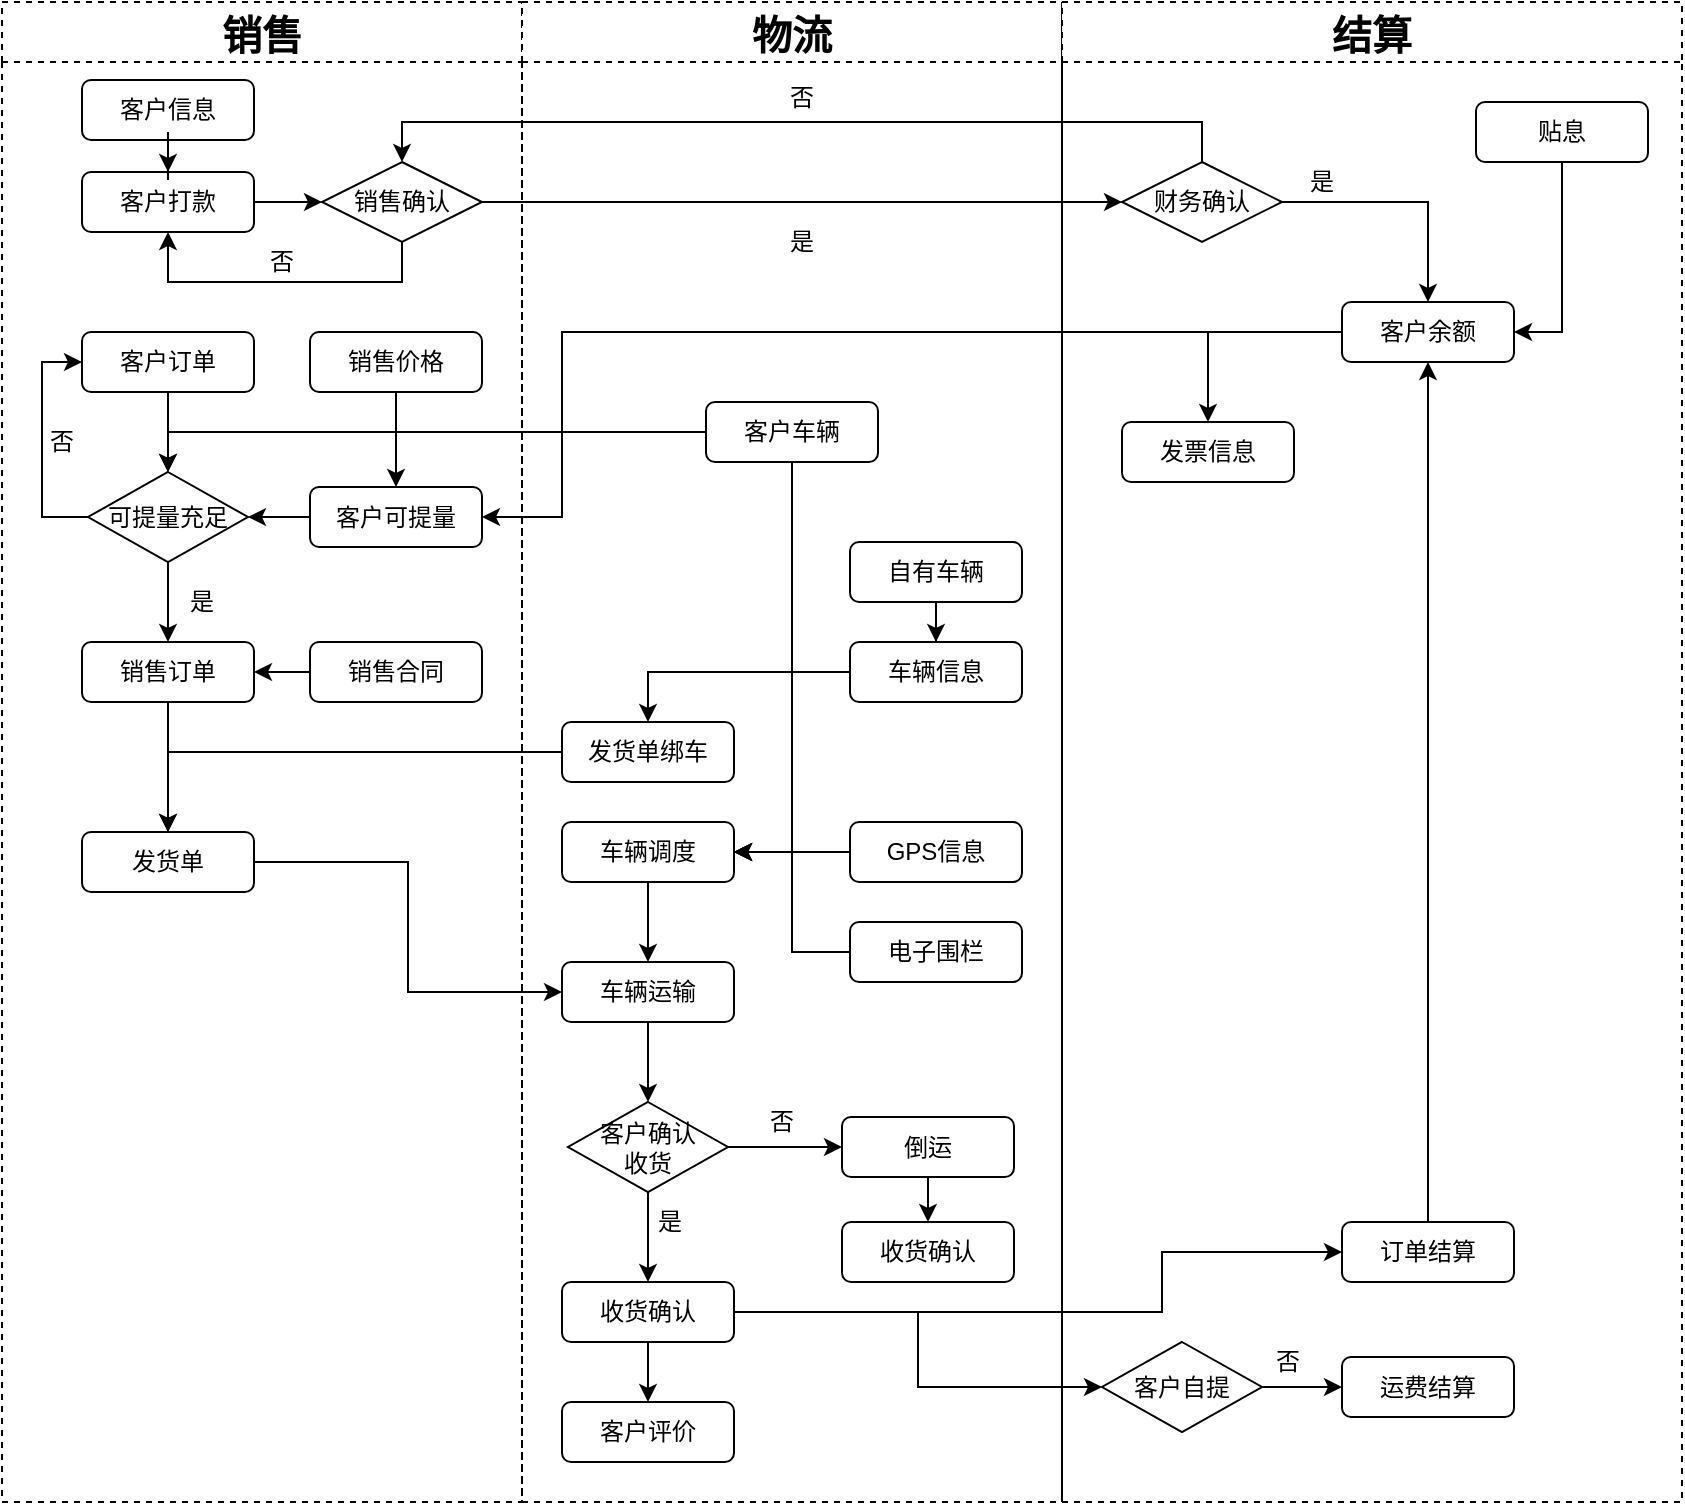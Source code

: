 <mxfile version="14.9.8" type="github">
  <diagram id="xPsRO_aAgE3z7UVWJmiW" name="Page-1">
    <mxGraphModel dx="1298" dy="821" grid="1" gridSize="10" guides="1" tooltips="1" connect="1" arrows="1" fold="1" page="1" pageScale="1" pageWidth="827" pageHeight="1169" math="0" shadow="0">
      <root>
        <mxCell id="0" />
        <mxCell id="1" parent="0" />
        <mxCell id="fUMfUtPxdI2d6QrOY5KO-28" style="edgeStyle=orthogonalEdgeStyle;rounded=0;orthogonalLoop=1;jettySize=auto;html=1;entryX=0;entryY=0.5;entryDx=0;entryDy=0;" parent="1" source="fUMfUtPxdI2d6QrOY5KO-1" target="fUMfUtPxdI2d6QrOY5KO-27" edge="1">
          <mxGeometry relative="1" as="geometry" />
        </mxCell>
        <mxCell id="fUMfUtPxdI2d6QrOY5KO-1" value="客户打款" style="rounded=1;whiteSpace=wrap;html=1;" parent="1" vertex="1">
          <mxGeometry x="220" y="185" width="86" height="30" as="geometry" />
        </mxCell>
        <mxCell id="fUMfUtPxdI2d6QrOY5KO-18" value="销售" style="swimlane;dashed=1;startSize=30;fontSize=20;" parent="1" vertex="1">
          <mxGeometry x="180" y="100" width="260" height="750" as="geometry">
            <mxRectangle x="100" y="140" width="60" height="23" as="alternateBounds" />
          </mxGeometry>
        </mxCell>
        <mxCell id="fUMfUtPxdI2d6QrOY5KO-27" value="销售确认" style="rhombus;whiteSpace=wrap;html=1;" parent="fUMfUtPxdI2d6QrOY5KO-18" vertex="1">
          <mxGeometry x="160" y="80" width="80" height="40" as="geometry" />
        </mxCell>
        <mxCell id="fUMfUtPxdI2d6QrOY5KO-46" style="edgeStyle=orthogonalEdgeStyle;rounded=0;orthogonalLoop=1;jettySize=auto;html=1;exitX=0.5;exitY=1;exitDx=0;exitDy=0;" parent="fUMfUtPxdI2d6QrOY5KO-18" source="fUMfUtPxdI2d6QrOY5KO-31" target="fUMfUtPxdI2d6QrOY5KO-38" edge="1">
          <mxGeometry relative="1" as="geometry" />
        </mxCell>
        <mxCell id="fUMfUtPxdI2d6QrOY5KO-31" value="客户订单" style="rounded=1;whiteSpace=wrap;html=1;" parent="fUMfUtPxdI2d6QrOY5KO-18" vertex="1">
          <mxGeometry x="40" y="165" width="86" height="30" as="geometry" />
        </mxCell>
        <mxCell id="fUMfUtPxdI2d6QrOY5KO-48" style="edgeStyle=orthogonalEdgeStyle;rounded=0;orthogonalLoop=1;jettySize=auto;html=1;entryX=1;entryY=0.5;entryDx=0;entryDy=0;" parent="fUMfUtPxdI2d6QrOY5KO-18" source="fUMfUtPxdI2d6QrOY5KO-35" target="fUMfUtPxdI2d6QrOY5KO-38" edge="1">
          <mxGeometry relative="1" as="geometry" />
        </mxCell>
        <mxCell id="fUMfUtPxdI2d6QrOY5KO-35" value="客户可提量" style="rounded=1;whiteSpace=wrap;html=1;" parent="fUMfUtPxdI2d6QrOY5KO-18" vertex="1">
          <mxGeometry x="154" y="242.5" width="86" height="30" as="geometry" />
        </mxCell>
        <mxCell id="fUMfUtPxdI2d6QrOY5KO-63" style="edgeStyle=orthogonalEdgeStyle;rounded=0;orthogonalLoop=1;jettySize=auto;html=1;entryX=0;entryY=0.5;entryDx=0;entryDy=0;" parent="fUMfUtPxdI2d6QrOY5KO-18" source="fUMfUtPxdI2d6QrOY5KO-38" target="fUMfUtPxdI2d6QrOY5KO-31" edge="1">
          <mxGeometry relative="1" as="geometry">
            <Array as="points">
              <mxPoint x="20" y="258" />
              <mxPoint x="20" y="180" />
            </Array>
          </mxGeometry>
        </mxCell>
        <mxCell id="fUMfUtPxdI2d6QrOY5KO-38" value="可提量充足" style="rhombus;whiteSpace=wrap;html=1;" parent="fUMfUtPxdI2d6QrOY5KO-18" vertex="1">
          <mxGeometry x="43" y="235" width="80" height="45" as="geometry" />
        </mxCell>
        <mxCell id="fUMfUtPxdI2d6QrOY5KO-40" value="客户信息" style="rounded=1;whiteSpace=wrap;html=1;" parent="fUMfUtPxdI2d6QrOY5KO-18" vertex="1">
          <mxGeometry x="40" y="39" width="86" height="30" as="geometry" />
        </mxCell>
        <mxCell id="fUMfUtPxdI2d6QrOY5KO-52" value="销售合同" style="rounded=1;whiteSpace=wrap;html=1;" parent="fUMfUtPxdI2d6QrOY5KO-18" vertex="1">
          <mxGeometry x="154" y="320" width="86" height="30" as="geometry" />
        </mxCell>
        <mxCell id="fUMfUtPxdI2d6QrOY5KO-54" value="发货单" style="rounded=1;whiteSpace=wrap;html=1;" parent="fUMfUtPxdI2d6QrOY5KO-18" vertex="1">
          <mxGeometry x="40" y="415" width="86" height="30" as="geometry" />
        </mxCell>
        <mxCell id="fUMfUtPxdI2d6QrOY5KO-60" value="否" style="text;html=1;strokeColor=none;fillColor=none;align=center;verticalAlign=middle;whiteSpace=wrap;rounded=0;" parent="fUMfUtPxdI2d6QrOY5KO-18" vertex="1">
          <mxGeometry x="120" y="120" width="40" height="20" as="geometry" />
        </mxCell>
        <mxCell id="fUMfUtPxdI2d6QrOY5KO-65" value="是" style="text;html=1;strokeColor=none;fillColor=none;align=center;verticalAlign=middle;whiteSpace=wrap;rounded=0;" parent="fUMfUtPxdI2d6QrOY5KO-18" vertex="1">
          <mxGeometry x="80" y="290" width="40" height="20" as="geometry" />
        </mxCell>
        <mxCell id="fUMfUtPxdI2d6QrOY5KO-111" value="销售价格" style="rounded=1;whiteSpace=wrap;html=1;" parent="fUMfUtPxdI2d6QrOY5KO-18" vertex="1">
          <mxGeometry x="154" y="165" width="86" height="30" as="geometry" />
        </mxCell>
        <mxCell id="fUMfUtPxdI2d6QrOY5KO-114" style="edgeStyle=orthogonalEdgeStyle;rounded=0;orthogonalLoop=1;jettySize=auto;html=1;entryX=0.5;entryY=0;entryDx=0;entryDy=0;" parent="fUMfUtPxdI2d6QrOY5KO-18" source="fUMfUtPxdI2d6QrOY5KO-111" target="fUMfUtPxdI2d6QrOY5KO-35" edge="1">
          <mxGeometry relative="1" as="geometry" />
        </mxCell>
        <mxCell id="fUMfUtPxdI2d6QrOY5KO-19" value="物流" style="swimlane;dashed=1;startSize=30;fontSize=20;" parent="1" vertex="1">
          <mxGeometry x="440" y="100" width="270" height="750" as="geometry">
            <mxRectangle x="360" y="140" width="60" height="23" as="alternateBounds" />
          </mxGeometry>
        </mxCell>
        <mxCell id="fUMfUtPxdI2d6QrOY5KO-57" value="车辆信息" style="rounded=1;whiteSpace=wrap;html=1;" parent="fUMfUtPxdI2d6QrOY5KO-19" vertex="1">
          <mxGeometry x="164" y="320" width="86" height="30" as="geometry" />
        </mxCell>
        <mxCell id="fUMfUtPxdI2d6QrOY5KO-59" value="否" style="text;html=1;strokeColor=none;fillColor=none;align=center;verticalAlign=middle;whiteSpace=wrap;rounded=0;" parent="fUMfUtPxdI2d6QrOY5KO-19" vertex="1">
          <mxGeometry x="120" y="38" width="40" height="20" as="geometry" />
        </mxCell>
        <mxCell id="fUMfUtPxdI2d6QrOY5KO-61" value="是" style="text;html=1;strokeColor=none;fillColor=none;align=center;verticalAlign=middle;whiteSpace=wrap;rounded=0;" parent="fUMfUtPxdI2d6QrOY5KO-19" vertex="1">
          <mxGeometry x="120" y="110" width="40" height="20" as="geometry" />
        </mxCell>
        <mxCell id="fUMfUtPxdI2d6QrOY5KO-66" value="GPS信息" style="rounded=1;whiteSpace=wrap;html=1;" parent="fUMfUtPxdI2d6QrOY5KO-19" vertex="1">
          <mxGeometry x="164" y="410" width="86" height="30" as="geometry" />
        </mxCell>
        <mxCell id="fUMfUtPxdI2d6QrOY5KO-67" value="电子围栏" style="rounded=1;whiteSpace=wrap;html=1;" parent="fUMfUtPxdI2d6QrOY5KO-19" vertex="1">
          <mxGeometry x="164" y="460" width="86" height="30" as="geometry" />
        </mxCell>
        <mxCell id="fUMfUtPxdI2d6QrOY5KO-88" value="" style="edgeStyle=orthogonalEdgeStyle;rounded=0;orthogonalLoop=1;jettySize=auto;html=1;" parent="fUMfUtPxdI2d6QrOY5KO-19" source="fUMfUtPxdI2d6QrOY5KO-80" target="fUMfUtPxdI2d6QrOY5KO-87" edge="1">
          <mxGeometry relative="1" as="geometry" />
        </mxCell>
        <mxCell id="fUMfUtPxdI2d6QrOY5KO-80" value="车辆运输" style="rounded=1;whiteSpace=wrap;html=1;" parent="fUMfUtPxdI2d6QrOY5KO-19" vertex="1">
          <mxGeometry x="20" y="480" width="86" height="30" as="geometry" />
        </mxCell>
        <mxCell id="fUMfUtPxdI2d6QrOY5KO-97" value="" style="edgeStyle=orthogonalEdgeStyle;rounded=0;orthogonalLoop=1;jettySize=auto;html=1;" parent="fUMfUtPxdI2d6QrOY5KO-19" source="fUMfUtPxdI2d6QrOY5KO-85" target="fUMfUtPxdI2d6QrOY5KO-96" edge="1">
          <mxGeometry relative="1" as="geometry" />
        </mxCell>
        <mxCell id="fUMfUtPxdI2d6QrOY5KO-85" value="收货确认" style="rounded=1;whiteSpace=wrap;html=1;" parent="fUMfUtPxdI2d6QrOY5KO-19" vertex="1">
          <mxGeometry x="20" y="640" width="86" height="30" as="geometry" />
        </mxCell>
        <mxCell id="fUMfUtPxdI2d6QrOY5KO-89" value="" style="edgeStyle=orthogonalEdgeStyle;rounded=0;orthogonalLoop=1;jettySize=auto;html=1;" parent="fUMfUtPxdI2d6QrOY5KO-19" source="fUMfUtPxdI2d6QrOY5KO-87" target="fUMfUtPxdI2d6QrOY5KO-85" edge="1">
          <mxGeometry relative="1" as="geometry" />
        </mxCell>
        <mxCell id="fUMfUtPxdI2d6QrOY5KO-87" value="客户确认&lt;br&gt;收货" style="rhombus;whiteSpace=wrap;html=1;" parent="fUMfUtPxdI2d6QrOY5KO-19" vertex="1">
          <mxGeometry x="23" y="550" width="80" height="45" as="geometry" />
        </mxCell>
        <mxCell id="fUMfUtPxdI2d6QrOY5KO-96" value="客户评价" style="rounded=1;whiteSpace=wrap;html=1;" parent="fUMfUtPxdI2d6QrOY5KO-19" vertex="1">
          <mxGeometry x="20" y="700" width="86" height="30" as="geometry" />
        </mxCell>
        <mxCell id="fUMfUtPxdI2d6QrOY5KO-106" value="" style="edgeStyle=orthogonalEdgeStyle;rounded=0;orthogonalLoop=1;jettySize=auto;html=1;" parent="fUMfUtPxdI2d6QrOY5KO-19" source="fUMfUtPxdI2d6QrOY5KO-98" target="fUMfUtPxdI2d6QrOY5KO-105" edge="1">
          <mxGeometry relative="1" as="geometry" />
        </mxCell>
        <mxCell id="fUMfUtPxdI2d6QrOY5KO-98" value="倒运" style="rounded=1;whiteSpace=wrap;html=1;" parent="fUMfUtPxdI2d6QrOY5KO-19" vertex="1">
          <mxGeometry x="160" y="557.5" width="86" height="30" as="geometry" />
        </mxCell>
        <mxCell id="fUMfUtPxdI2d6QrOY5KO-99" value="" style="edgeStyle=orthogonalEdgeStyle;rounded=0;orthogonalLoop=1;jettySize=auto;html=1;" parent="fUMfUtPxdI2d6QrOY5KO-19" source="fUMfUtPxdI2d6QrOY5KO-87" target="fUMfUtPxdI2d6QrOY5KO-98" edge="1">
          <mxGeometry relative="1" as="geometry" />
        </mxCell>
        <mxCell id="fUMfUtPxdI2d6QrOY5KO-102" value="否" style="text;html=1;strokeColor=none;fillColor=none;align=center;verticalAlign=middle;whiteSpace=wrap;rounded=0;" parent="fUMfUtPxdI2d6QrOY5KO-19" vertex="1">
          <mxGeometry x="110" y="550" width="40" height="20" as="geometry" />
        </mxCell>
        <mxCell id="fUMfUtPxdI2d6QrOY5KO-105" value="收货确认" style="rounded=1;whiteSpace=wrap;html=1;" parent="fUMfUtPxdI2d6QrOY5KO-19" vertex="1">
          <mxGeometry x="160" y="610" width="86" height="30" as="geometry" />
        </mxCell>
        <mxCell id="fUMfUtPxdI2d6QrOY5KO-146" style="edgeStyle=orthogonalEdgeStyle;rounded=0;orthogonalLoop=1;jettySize=auto;html=1;exitX=0.5;exitY=1;exitDx=0;exitDy=0;" parent="fUMfUtPxdI2d6QrOY5KO-19" source="fUMfUtPxdI2d6QrOY5KO-124" target="fUMfUtPxdI2d6QrOY5KO-57" edge="1">
          <mxGeometry relative="1" as="geometry" />
        </mxCell>
        <mxCell id="fUMfUtPxdI2d6QrOY5KO-124" value="自有车辆" style="rounded=1;whiteSpace=wrap;html=1;" parent="fUMfUtPxdI2d6QrOY5KO-19" vertex="1">
          <mxGeometry x="164" y="270" width="86" height="30" as="geometry" />
        </mxCell>
        <mxCell id="fUMfUtPxdI2d6QrOY5KO-144" value="客户车辆" style="rounded=1;whiteSpace=wrap;html=1;" parent="fUMfUtPxdI2d6QrOY5KO-19" vertex="1">
          <mxGeometry x="92" y="200" width="86" height="30" as="geometry" />
        </mxCell>
        <mxCell id="fUMfUtPxdI2d6QrOY5KO-20" value="结算" style="swimlane;dashed=1;startSize=30;fontSize=20;" parent="1" vertex="1">
          <mxGeometry x="710" y="100" width="310" height="750" as="geometry">
            <mxRectangle x="620" y="140" width="60" height="23" as="alternateBounds" />
          </mxGeometry>
        </mxCell>
        <mxCell id="fUMfUtPxdI2d6QrOY5KO-120" style="edgeStyle=orthogonalEdgeStyle;rounded=0;orthogonalLoop=1;jettySize=auto;html=1;entryX=0.5;entryY=0;entryDx=0;entryDy=0;" parent="fUMfUtPxdI2d6QrOY5KO-20" source="fUMfUtPxdI2d6QrOY5KO-21" target="fUMfUtPxdI2d6QrOY5KO-119" edge="1">
          <mxGeometry relative="1" as="geometry" />
        </mxCell>
        <mxCell id="fUMfUtPxdI2d6QrOY5KO-21" value="客户余额" style="rounded=1;whiteSpace=wrap;html=1;" parent="fUMfUtPxdI2d6QrOY5KO-20" vertex="1">
          <mxGeometry x="140" y="150" width="86" height="30" as="geometry" />
        </mxCell>
        <mxCell id="fUMfUtPxdI2d6QrOY5KO-30" style="edgeStyle=orthogonalEdgeStyle;rounded=0;orthogonalLoop=1;jettySize=auto;html=1;" parent="fUMfUtPxdI2d6QrOY5KO-20" source="fUMfUtPxdI2d6QrOY5KO-23" target="fUMfUtPxdI2d6QrOY5KO-21" edge="1">
          <mxGeometry relative="1" as="geometry" />
        </mxCell>
        <mxCell id="fUMfUtPxdI2d6QrOY5KO-23" value="财务确认" style="rhombus;whiteSpace=wrap;html=1;" parent="fUMfUtPxdI2d6QrOY5KO-20" vertex="1">
          <mxGeometry x="30" y="80" width="80" height="40" as="geometry" />
        </mxCell>
        <mxCell id="fUMfUtPxdI2d6QrOY5KO-62" value="是" style="text;html=1;strokeColor=none;fillColor=none;align=center;verticalAlign=middle;whiteSpace=wrap;rounded=0;" parent="fUMfUtPxdI2d6QrOY5KO-20" vertex="1">
          <mxGeometry x="110" y="80" width="40" height="20" as="geometry" />
        </mxCell>
        <mxCell id="fUMfUtPxdI2d6QrOY5KO-90" value="运费结算" style="rounded=1;whiteSpace=wrap;html=1;" parent="fUMfUtPxdI2d6QrOY5KO-20" vertex="1">
          <mxGeometry x="140" y="677.5" width="86" height="30" as="geometry" />
        </mxCell>
        <mxCell id="fUMfUtPxdI2d6QrOY5KO-116" style="edgeStyle=orthogonalEdgeStyle;rounded=0;orthogonalLoop=1;jettySize=auto;html=1;entryX=0.5;entryY=1;entryDx=0;entryDy=0;" parent="fUMfUtPxdI2d6QrOY5KO-20" source="fUMfUtPxdI2d6QrOY5KO-94" target="fUMfUtPxdI2d6QrOY5KO-21" edge="1">
          <mxGeometry relative="1" as="geometry" />
        </mxCell>
        <mxCell id="fUMfUtPxdI2d6QrOY5KO-94" value="订单结算" style="rounded=1;whiteSpace=wrap;html=1;" parent="fUMfUtPxdI2d6QrOY5KO-20" vertex="1">
          <mxGeometry x="140" y="610" width="86" height="30" as="geometry" />
        </mxCell>
        <mxCell id="fUMfUtPxdI2d6QrOY5KO-117" style="edgeStyle=orthogonalEdgeStyle;rounded=0;orthogonalLoop=1;jettySize=auto;html=1;entryX=1;entryY=0.5;entryDx=0;entryDy=0;exitX=0.5;exitY=1;exitDx=0;exitDy=0;" parent="fUMfUtPxdI2d6QrOY5KO-20" source="fUMfUtPxdI2d6QrOY5KO-109" target="fUMfUtPxdI2d6QrOY5KO-21" edge="1">
          <mxGeometry relative="1" as="geometry" />
        </mxCell>
        <mxCell id="fUMfUtPxdI2d6QrOY5KO-109" value="贴息" style="rounded=1;whiteSpace=wrap;html=1;" parent="fUMfUtPxdI2d6QrOY5KO-20" vertex="1">
          <mxGeometry x="207" y="50" width="86" height="30" as="geometry" />
        </mxCell>
        <mxCell id="fUMfUtPxdI2d6QrOY5KO-119" value="发票信息" style="rounded=1;whiteSpace=wrap;html=1;" parent="fUMfUtPxdI2d6QrOY5KO-20" vertex="1">
          <mxGeometry x="30" y="210" width="86" height="30" as="geometry" />
        </mxCell>
        <mxCell id="fUMfUtPxdI2d6QrOY5KO-149" style="edgeStyle=orthogonalEdgeStyle;rounded=0;orthogonalLoop=1;jettySize=auto;html=1;" parent="fUMfUtPxdI2d6QrOY5KO-20" source="fUMfUtPxdI2d6QrOY5KO-147" target="fUMfUtPxdI2d6QrOY5KO-90" edge="1">
          <mxGeometry relative="1" as="geometry" />
        </mxCell>
        <mxCell id="fUMfUtPxdI2d6QrOY5KO-147" value="客户自提" style="rhombus;whiteSpace=wrap;html=1;" parent="fUMfUtPxdI2d6QrOY5KO-20" vertex="1">
          <mxGeometry x="20" y="670" width="80" height="45" as="geometry" />
        </mxCell>
        <mxCell id="fUMfUtPxdI2d6QrOY5KO-150" value="否" style="text;html=1;strokeColor=none;fillColor=none;align=center;verticalAlign=middle;whiteSpace=wrap;rounded=0;" parent="fUMfUtPxdI2d6QrOY5KO-20" vertex="1">
          <mxGeometry x="93" y="670" width="40" height="20" as="geometry" />
        </mxCell>
        <mxCell id="fUMfUtPxdI2d6QrOY5KO-29" style="edgeStyle=orthogonalEdgeStyle;rounded=0;orthogonalLoop=1;jettySize=auto;html=1;entryX=0;entryY=0.5;entryDx=0;entryDy=0;" parent="1" source="fUMfUtPxdI2d6QrOY5KO-27" target="fUMfUtPxdI2d6QrOY5KO-23" edge="1">
          <mxGeometry relative="1" as="geometry" />
        </mxCell>
        <mxCell id="fUMfUtPxdI2d6QrOY5KO-43" style="edgeStyle=orthogonalEdgeStyle;rounded=0;orthogonalLoop=1;jettySize=auto;html=1;" parent="1" source="fUMfUtPxdI2d6QrOY5KO-40" target="fUMfUtPxdI2d6QrOY5KO-1" edge="1">
          <mxGeometry relative="1" as="geometry" />
        </mxCell>
        <mxCell id="fUMfUtPxdI2d6QrOY5KO-44" style="edgeStyle=orthogonalEdgeStyle;rounded=0;orthogonalLoop=1;jettySize=auto;html=1;exitX=0.5;exitY=0;exitDx=0;exitDy=0;entryX=0.5;entryY=0;entryDx=0;entryDy=0;" parent="1" source="fUMfUtPxdI2d6QrOY5KO-23" target="fUMfUtPxdI2d6QrOY5KO-27" edge="1">
          <mxGeometry relative="1" as="geometry" />
        </mxCell>
        <mxCell id="fUMfUtPxdI2d6QrOY5KO-45" style="edgeStyle=orthogonalEdgeStyle;rounded=0;orthogonalLoop=1;jettySize=auto;html=1;exitX=0.5;exitY=1;exitDx=0;exitDy=0;entryX=0.5;entryY=1;entryDx=0;entryDy=0;" parent="1" source="fUMfUtPxdI2d6QrOY5KO-27" target="fUMfUtPxdI2d6QrOY5KO-1" edge="1">
          <mxGeometry relative="1" as="geometry" />
        </mxCell>
        <mxCell id="fUMfUtPxdI2d6QrOY5KO-55" style="edgeStyle=orthogonalEdgeStyle;rounded=0;orthogonalLoop=1;jettySize=auto;html=1;" parent="1" source="fUMfUtPxdI2d6QrOY5KO-49" target="fUMfUtPxdI2d6QrOY5KO-54" edge="1">
          <mxGeometry relative="1" as="geometry" />
        </mxCell>
        <mxCell id="fUMfUtPxdI2d6QrOY5KO-49" value="销售订单" style="rounded=1;whiteSpace=wrap;html=1;" parent="1" vertex="1">
          <mxGeometry x="220" y="420" width="86" height="30" as="geometry" />
        </mxCell>
        <mxCell id="fUMfUtPxdI2d6QrOY5KO-50" style="edgeStyle=orthogonalEdgeStyle;rounded=0;orthogonalLoop=1;jettySize=auto;html=1;entryX=0.5;entryY=0;entryDx=0;entryDy=0;" parent="1" source="fUMfUtPxdI2d6QrOY5KO-38" target="fUMfUtPxdI2d6QrOY5KO-49" edge="1">
          <mxGeometry relative="1" as="geometry" />
        </mxCell>
        <mxCell id="fUMfUtPxdI2d6QrOY5KO-53" style="edgeStyle=orthogonalEdgeStyle;rounded=0;orthogonalLoop=1;jettySize=auto;html=1;entryX=1;entryY=0.5;entryDx=0;entryDy=0;" parent="1" source="fUMfUtPxdI2d6QrOY5KO-52" target="fUMfUtPxdI2d6QrOY5KO-49" edge="1">
          <mxGeometry relative="1" as="geometry" />
        </mxCell>
        <mxCell id="fUMfUtPxdI2d6QrOY5KO-151" style="edgeStyle=orthogonalEdgeStyle;rounded=0;orthogonalLoop=1;jettySize=auto;html=1;entryX=0.5;entryY=0;entryDx=0;entryDy=0;" parent="1" source="fUMfUtPxdI2d6QrOY5KO-56" target="fUMfUtPxdI2d6QrOY5KO-54" edge="1">
          <mxGeometry relative="1" as="geometry" />
        </mxCell>
        <mxCell id="fUMfUtPxdI2d6QrOY5KO-56" value="发货单绑车" style="rounded=1;whiteSpace=wrap;html=1;" parent="1" vertex="1">
          <mxGeometry x="460" y="460" width="86" height="30" as="geometry" />
        </mxCell>
        <mxCell id="fUMfUtPxdI2d6QrOY5KO-64" value="否" style="text;html=1;strokeColor=none;fillColor=none;align=center;verticalAlign=middle;whiteSpace=wrap;rounded=0;" parent="1" vertex="1">
          <mxGeometry x="190" y="310" width="40" height="20" as="geometry" />
        </mxCell>
        <mxCell id="fUMfUtPxdI2d6QrOY5KO-81" style="edgeStyle=orthogonalEdgeStyle;rounded=0;orthogonalLoop=1;jettySize=auto;html=1;" parent="1" source="fUMfUtPxdI2d6QrOY5KO-73" target="fUMfUtPxdI2d6QrOY5KO-80" edge="1">
          <mxGeometry relative="1" as="geometry" />
        </mxCell>
        <mxCell id="fUMfUtPxdI2d6QrOY5KO-73" value="车辆调度" style="rounded=1;whiteSpace=wrap;html=1;" parent="1" vertex="1">
          <mxGeometry x="460" y="510" width="86" height="30" as="geometry" />
        </mxCell>
        <mxCell id="fUMfUtPxdI2d6QrOY5KO-75" value="" style="edgeStyle=orthogonalEdgeStyle;rounded=0;orthogonalLoop=1;jettySize=auto;html=1;" parent="1" source="fUMfUtPxdI2d6QrOY5KO-66" target="fUMfUtPxdI2d6QrOY5KO-73" edge="1">
          <mxGeometry relative="1" as="geometry" />
        </mxCell>
        <mxCell id="fUMfUtPxdI2d6QrOY5KO-78" style="edgeStyle=orthogonalEdgeStyle;rounded=0;orthogonalLoop=1;jettySize=auto;html=1;entryX=1;entryY=0.5;entryDx=0;entryDy=0;" parent="1" source="fUMfUtPxdI2d6QrOY5KO-67" target="fUMfUtPxdI2d6QrOY5KO-73" edge="1">
          <mxGeometry relative="1" as="geometry" />
        </mxCell>
        <mxCell id="fUMfUtPxdI2d6QrOY5KO-82" style="edgeStyle=orthogonalEdgeStyle;rounded=0;orthogonalLoop=1;jettySize=auto;html=1;entryX=0;entryY=0.5;entryDx=0;entryDy=0;" parent="1" source="fUMfUtPxdI2d6QrOY5KO-54" target="fUMfUtPxdI2d6QrOY5KO-80" edge="1">
          <mxGeometry relative="1" as="geometry" />
        </mxCell>
        <mxCell id="fUMfUtPxdI2d6QrOY5KO-101" style="edgeStyle=orthogonalEdgeStyle;rounded=0;orthogonalLoop=1;jettySize=auto;html=1;entryX=0;entryY=0.5;entryDx=0;entryDy=0;" parent="1" source="fUMfUtPxdI2d6QrOY5KO-85" target="fUMfUtPxdI2d6QrOY5KO-94" edge="1">
          <mxGeometry relative="1" as="geometry">
            <Array as="points">
              <mxPoint x="760" y="755" />
              <mxPoint x="760" y="725" />
            </Array>
          </mxGeometry>
        </mxCell>
        <mxCell id="fUMfUtPxdI2d6QrOY5KO-103" value="是" style="text;html=1;strokeColor=none;fillColor=none;align=center;verticalAlign=middle;whiteSpace=wrap;rounded=0;" parent="1" vertex="1">
          <mxGeometry x="494" y="700" width="40" height="20" as="geometry" />
        </mxCell>
        <mxCell id="fUMfUtPxdI2d6QrOY5KO-121" style="edgeStyle=orthogonalEdgeStyle;rounded=0;orthogonalLoop=1;jettySize=auto;html=1;entryX=0.5;entryY=0;entryDx=0;entryDy=0;" parent="1" source="fUMfUtPxdI2d6QrOY5KO-57" target="fUMfUtPxdI2d6QrOY5KO-56" edge="1">
          <mxGeometry relative="1" as="geometry" />
        </mxCell>
        <mxCell id="fUMfUtPxdI2d6QrOY5KO-123" style="edgeStyle=orthogonalEdgeStyle;rounded=0;orthogonalLoop=1;jettySize=auto;html=1;entryX=1;entryY=0.5;entryDx=0;entryDy=0;" parent="1" source="fUMfUtPxdI2d6QrOY5KO-57" target="fUMfUtPxdI2d6QrOY5KO-73" edge="1">
          <mxGeometry relative="1" as="geometry" />
        </mxCell>
        <mxCell id="fUMfUtPxdI2d6QrOY5KO-148" style="edgeStyle=orthogonalEdgeStyle;rounded=0;orthogonalLoop=1;jettySize=auto;html=1;exitX=1;exitY=0.5;exitDx=0;exitDy=0;entryX=0;entryY=0.5;entryDx=0;entryDy=0;" parent="1" source="fUMfUtPxdI2d6QrOY5KO-85" target="fUMfUtPxdI2d6QrOY5KO-147" edge="1">
          <mxGeometry relative="1" as="geometry" />
        </mxCell>
        <mxCell id="fUMfUtPxdI2d6QrOY5KO-113" style="edgeStyle=orthogonalEdgeStyle;rounded=0;orthogonalLoop=1;jettySize=auto;html=1;entryX=1;entryY=0.5;entryDx=0;entryDy=0;" parent="1" source="fUMfUtPxdI2d6QrOY5KO-21" target="fUMfUtPxdI2d6QrOY5KO-35" edge="1">
          <mxGeometry relative="1" as="geometry">
            <Array as="points">
              <mxPoint x="460" y="265" />
              <mxPoint x="460" y="358" />
            </Array>
          </mxGeometry>
        </mxCell>
        <mxCell id="fS1ej3C6PaWU8wwPwoID-1" style="edgeStyle=orthogonalEdgeStyle;rounded=0;orthogonalLoop=1;jettySize=auto;html=1;entryX=0.5;entryY=0;entryDx=0;entryDy=0;" edge="1" parent="1" source="fUMfUtPxdI2d6QrOY5KO-144" target="fUMfUtPxdI2d6QrOY5KO-38">
          <mxGeometry relative="1" as="geometry" />
        </mxCell>
        <mxCell id="fS1ej3C6PaWU8wwPwoID-2" style="edgeStyle=orthogonalEdgeStyle;rounded=0;orthogonalLoop=1;jettySize=auto;html=1;entryX=1;entryY=0.5;entryDx=0;entryDy=0;" edge="1" parent="1" source="fUMfUtPxdI2d6QrOY5KO-144" target="fUMfUtPxdI2d6QrOY5KO-73">
          <mxGeometry relative="1" as="geometry" />
        </mxCell>
      </root>
    </mxGraphModel>
  </diagram>
</mxfile>
